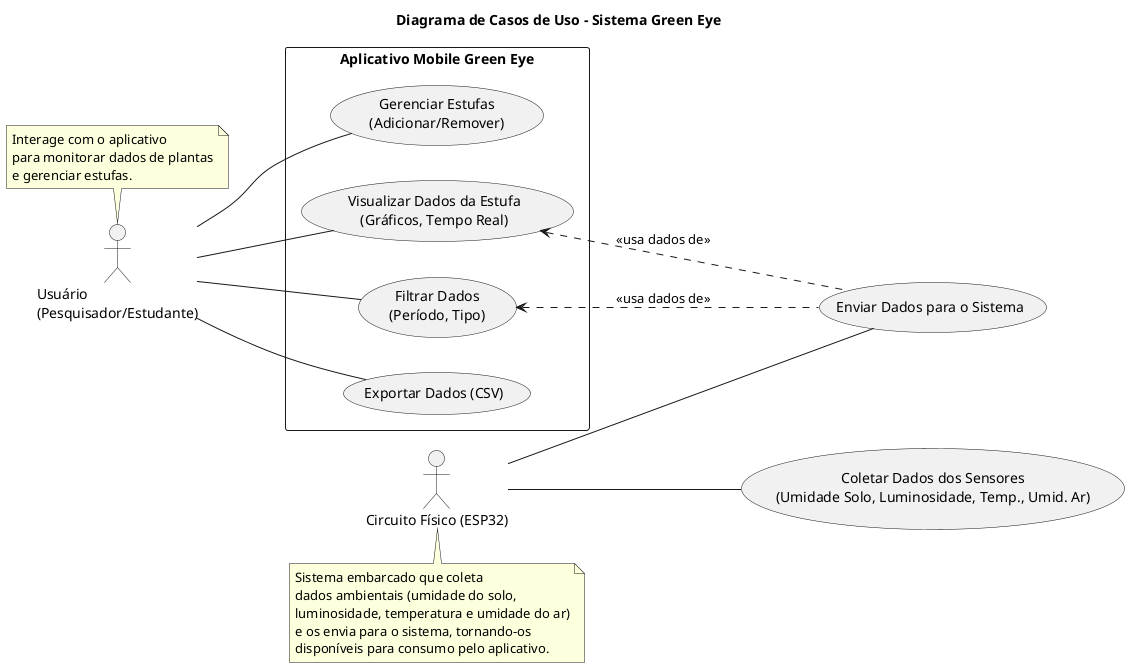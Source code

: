 @startuml diagrama comportamental
' Define o título do diagrama
title Diagrama de Casos de Uso - Sistema Green Eye

' Direção do layout
left to right direction

' Definição dos Atores
actor Usuário as "Usuário\n(Pesquisador/Estudante)"
actor "Circuito Físico (ESP32)" as CF

' Definição do sistema (aplicativo mobile)
rectangle "Aplicativo Mobile Green Eye" {
  usecase UCA1 as "Gerenciar Estufas\n(Adicionar/Remover)"
  usecase UCA2 as "Visualizar Dados da Estufa\n(Gráficos, Tempo Real)"
  usecase UCA3 as "Filtrar Dados\n(Período, Tipo)"
  usecase UCA4 as "Exportar Dados (CSV)"
}

' Casos de Uso do Circuito Físico
usecase UCH1 as "Coletar Dados dos Sensores\n(Umidade Solo, Luminosidade, Temp., Umid. Ar)"
usecase UCH2 as "Enviar Dados para o Sistema"

' Relacionamentos do Usuário com os Casos de Uso do Aplicativo
Usuário -- UCA1
Usuário -- UCA2
Usuário -- UCA3
Usuário -- UCA4

' Relacionamentos do Circuito Físico com seus Casos de Uso
CF -- UCH1
CF -- UCH2

' RELAÇÕES DIRETAS ENTRE OS CASOS DE USO DE DIFERENTES PARTES DO SISTEMA
' O caso de uso de visualização e filtragem do aplicativo necessita dos dados enviados pelo Circuito Físico.
' Usamos <<uses>> ou simplesmente uma seta pontilhada para indicar essa dependência funcional.
UCA2 <.. UCH2 : <<usa dados de>>
UCA3 <.. UCH2 : <<usa dados de>>


' Notas explicativas adicionais
note top of Usuário
  Interage com o aplicativo
  para monitorar dados de plantas
  e gerenciar estufas.
end note

note bottom of CF
  Sistema embarcado que coleta
  dados ambientais (umidade do solo,
  luminosidade, temperatura e umidade do ar)
  e os envia para o sistema, tornando-os
  disponíveis para consumo pelo aplicativo.
end note

@enduml